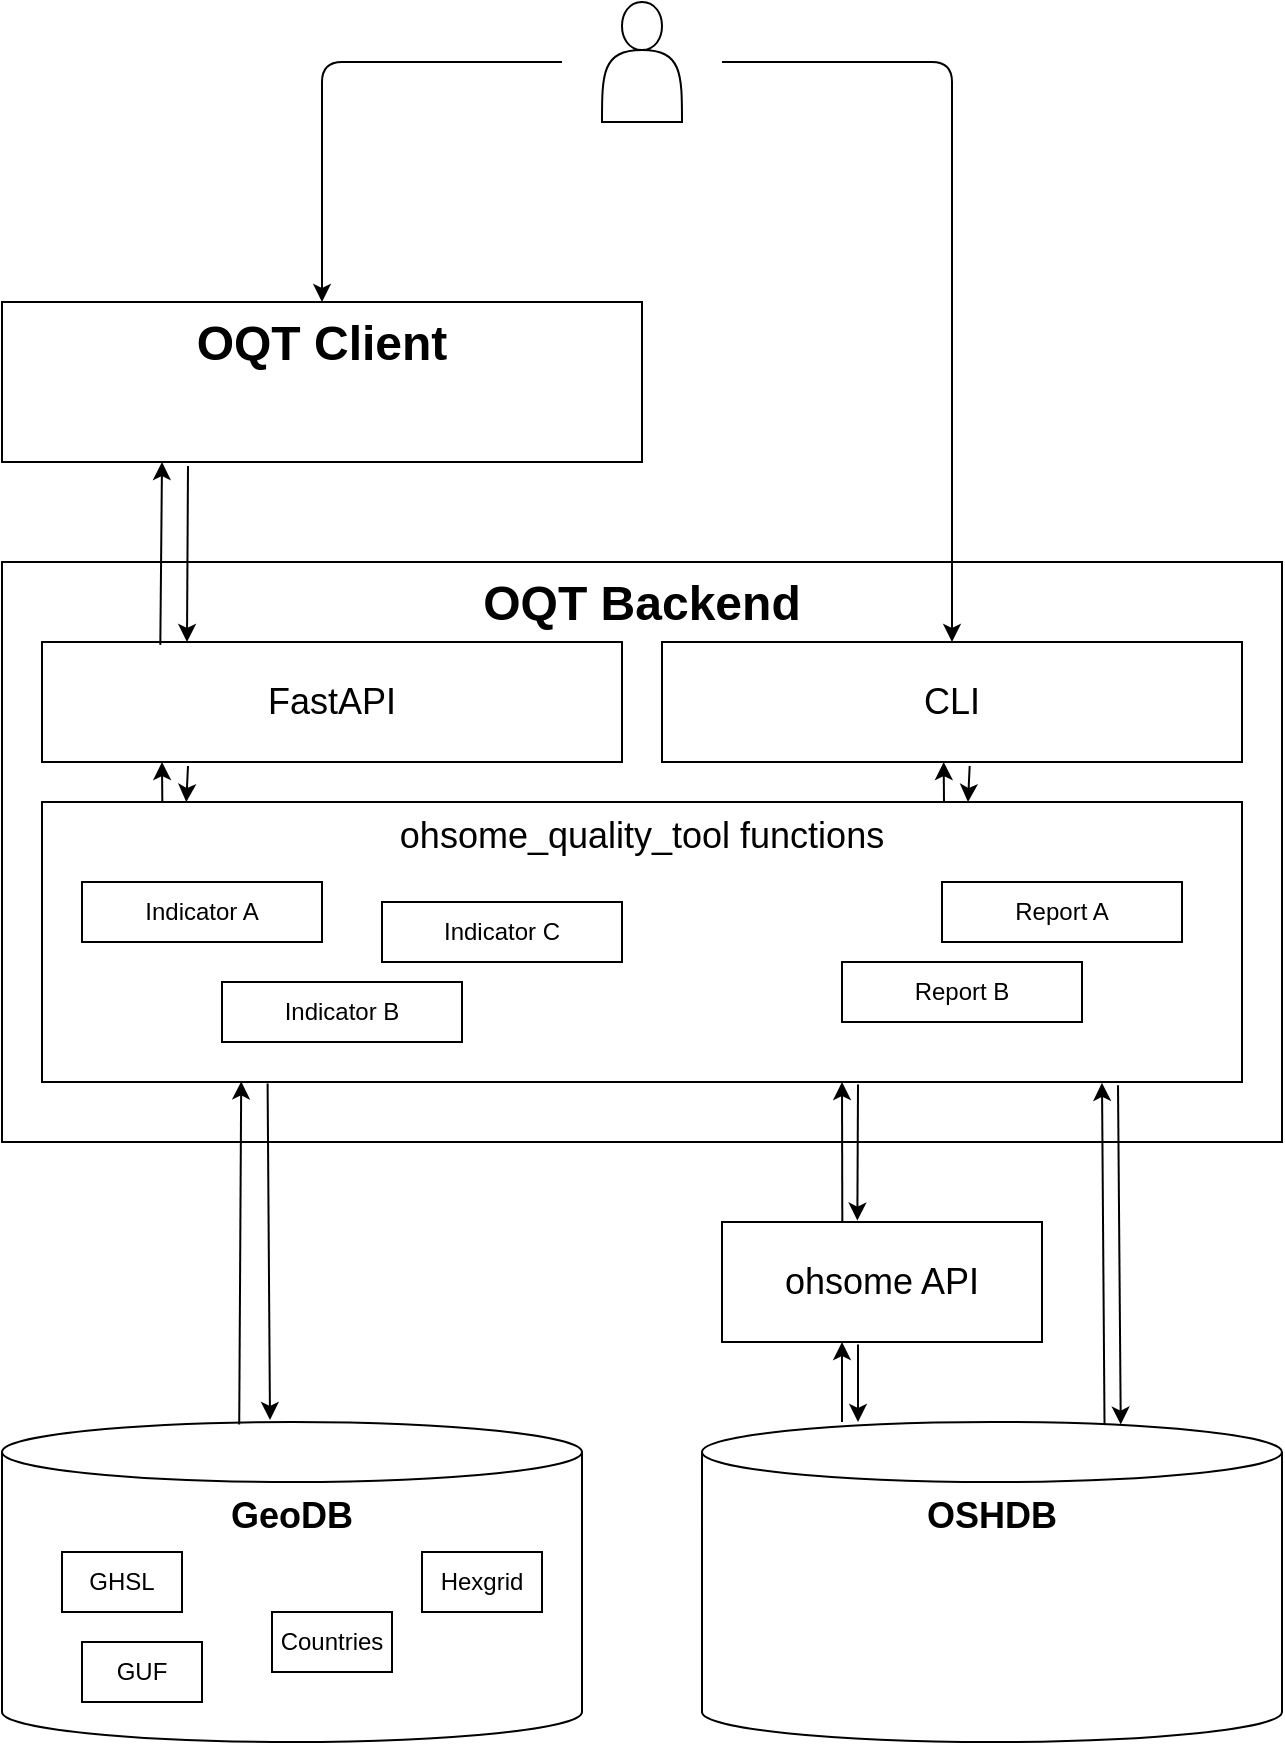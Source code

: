 <mxfile version="13.9.7" type="device"><diagram id="BOAPcmHPgG5kvTX-Dj1x" name="Page-1"><mxGraphModel dx="870" dy="1649" grid="1" gridSize="10" guides="1" tooltips="1" connect="1" arrows="1" fold="1" page="1" pageScale="1" pageWidth="850" pageHeight="1000" math="0" shadow="0"><root><mxCell id="0"/><mxCell id="1" parent="0"/><mxCell id="uZdKqW3uR_-opV57DOFa-4" value="&lt;b&gt;&lt;font style=&quot;font-size: 18px&quot;&gt;OSHDB&lt;/font&gt;&lt;/b&gt;" style="shape=cylinder3;whiteSpace=wrap;html=1;boundedLbl=1;backgroundOutline=1;size=15;verticalAlign=top;" vertex="1" parent="1"><mxGeometry x="455" y="760" width="290" height="160" as="geometry"/></mxCell><mxCell id="uZdKqW3uR_-opV57DOFa-5" value="&lt;b&gt;&lt;font style=&quot;font-size: 18px&quot;&gt;GeoDB&lt;/font&gt;&lt;/b&gt;" style="shape=cylinder3;whiteSpace=wrap;html=1;boundedLbl=1;backgroundOutline=1;size=15;verticalAlign=top;" vertex="1" parent="1"><mxGeometry x="105" y="760" width="290" height="160" as="geometry"/></mxCell><mxCell id="uZdKqW3uR_-opV57DOFa-6" value="&lt;font style=&quot;font-size: 18px&quot;&gt;ohsome API&lt;br&gt;&lt;/font&gt;" style="rounded=0;whiteSpace=wrap;html=1;" vertex="1" parent="1"><mxGeometry x="465" y="660" width="160" height="60" as="geometry"/></mxCell><mxCell id="uZdKqW3uR_-opV57DOFa-7" value="&lt;font style=&quot;font-size: 24px&quot;&gt;&lt;b&gt;&lt;font style=&quot;font-size: 24px&quot;&gt;OQT Backend&lt;/font&gt;&lt;/b&gt;&lt;/font&gt;" style="rounded=0;whiteSpace=wrap;html=1;verticalAlign=top;" vertex="1" parent="1"><mxGeometry x="105" y="330" width="640" height="290" as="geometry"/></mxCell><mxCell id="uZdKqW3uR_-opV57DOFa-10" value="&lt;font style=&quot;font-size: 18px&quot;&gt;CLI&lt;/font&gt;" style="rounded=0;whiteSpace=wrap;html=1;" vertex="1" parent="1"><mxGeometry x="435" y="370" width="290" height="60" as="geometry"/></mxCell><mxCell id="uZdKqW3uR_-opV57DOFa-11" value="&lt;font style=&quot;font-size: 18px&quot;&gt;FastAPI&lt;/font&gt;" style="rounded=0;whiteSpace=wrap;html=1;" vertex="1" parent="1"><mxGeometry x="125" y="370" width="290" height="60" as="geometry"/></mxCell><mxCell id="uZdKqW3uR_-opV57DOFa-12" value="&lt;font style=&quot;font-size: 18px&quot;&gt;ohsome_quality_tool functions&lt;br&gt;&lt;/font&gt;" style="rounded=0;whiteSpace=wrap;html=1;verticalAlign=top;" vertex="1" parent="1"><mxGeometry x="125" y="450" width="600" height="140" as="geometry"/></mxCell><mxCell id="uZdKqW3uR_-opV57DOFa-13" value="Indicator A" style="rounded=0;whiteSpace=wrap;html=1;" vertex="1" parent="1"><mxGeometry x="145" y="490" width="120" height="30" as="geometry"/></mxCell><mxCell id="uZdKqW3uR_-opV57DOFa-14" value="Indicator B" style="rounded=0;whiteSpace=wrap;html=1;" vertex="1" parent="1"><mxGeometry x="215" y="540" width="120" height="30" as="geometry"/></mxCell><mxCell id="uZdKqW3uR_-opV57DOFa-15" value="Report A" style="rounded=0;whiteSpace=wrap;html=1;" vertex="1" parent="1"><mxGeometry x="575" y="490" width="120" height="30" as="geometry"/></mxCell><mxCell id="uZdKqW3uR_-opV57DOFa-16" value="Report B" style="rounded=0;whiteSpace=wrap;html=1;" vertex="1" parent="1"><mxGeometry x="525" y="530" width="120" height="30" as="geometry"/></mxCell><mxCell id="uZdKqW3uR_-opV57DOFa-17" value="Indicator C" style="rounded=0;whiteSpace=wrap;html=1;" vertex="1" parent="1"><mxGeometry x="295" y="500" width="120" height="30" as="geometry"/></mxCell><mxCell id="uZdKqW3uR_-opV57DOFa-19" value="&lt;font style=&quot;font-size: 24px&quot;&gt;&lt;b&gt;&lt;font style=&quot;font-size: 24px&quot;&gt;OQT Client&lt;/font&gt;&lt;/b&gt;&lt;/font&gt;" style="rounded=0;whiteSpace=wrap;html=1;verticalAlign=top;" vertex="1" parent="1"><mxGeometry x="105" y="200" width="320" height="80" as="geometry"/></mxCell><mxCell id="uZdKqW3uR_-opV57DOFa-21" value="" style="endArrow=classic;html=1;entryX=0.25;entryY=1;entryDx=0;entryDy=0;exitX=0.204;exitY=0.024;exitDx=0;exitDy=0;exitPerimeter=0;" edge="1" parent="1" source="uZdKqW3uR_-opV57DOFa-11" target="uZdKqW3uR_-opV57DOFa-19"><mxGeometry width="50" height="50" relative="1" as="geometry"><mxPoint x="425" y="660" as="sourcePoint"/><mxPoint x="475" y="610" as="targetPoint"/></mxGeometry></mxCell><mxCell id="uZdKqW3uR_-opV57DOFa-22" value="" style="endArrow=classic;html=1;entryX=0.25;entryY=0;entryDx=0;entryDy=0;" edge="1" parent="1" target="uZdKqW3uR_-opV57DOFa-11"><mxGeometry width="50" height="50" relative="1" as="geometry"><mxPoint x="198" y="282" as="sourcePoint"/><mxPoint x="195" y="290" as="targetPoint"/></mxGeometry></mxCell><mxCell id="uZdKqW3uR_-opV57DOFa-26" value="" style="shape=actor;whiteSpace=wrap;html=1;" vertex="1" parent="1"><mxGeometry x="405" y="50" width="40" height="60" as="geometry"/></mxCell><mxCell id="uZdKqW3uR_-opV57DOFa-28" value="" style="endArrow=classic;html=1;entryX=0.5;entryY=0;entryDx=0;entryDy=0;" edge="1" parent="1" target="uZdKqW3uR_-opV57DOFa-19"><mxGeometry width="50" height="50" relative="1" as="geometry"><mxPoint x="385" y="80" as="sourcePoint"/><mxPoint x="475" y="460" as="targetPoint"/><Array as="points"><mxPoint x="265" y="80"/></Array></mxGeometry></mxCell><mxCell id="uZdKqW3uR_-opV57DOFa-29" value="" style="endArrow=classic;html=1;" edge="1" parent="1"><mxGeometry width="50" height="50" relative="1" as="geometry"><mxPoint x="465" y="80" as="sourcePoint"/><mxPoint x="580" y="370" as="targetPoint"/><Array as="points"><mxPoint x="580" y="80"/></Array></mxGeometry></mxCell><mxCell id="uZdKqW3uR_-opV57DOFa-30" value="" style="endArrow=classic;html=1;entryX=0.25;entryY=1;entryDx=0;entryDy=0;" edge="1" parent="1"><mxGeometry width="50" height="50" relative="1" as="geometry"><mxPoint x="576" y="450" as="sourcePoint"/><mxPoint x="575.84" y="430" as="targetPoint"/></mxGeometry></mxCell><mxCell id="uZdKqW3uR_-opV57DOFa-31" value="" style="endArrow=classic;html=1;" edge="1" parent="1"><mxGeometry width="50" height="50" relative="1" as="geometry"><mxPoint x="588.84" y="432" as="sourcePoint"/><mxPoint x="588" y="450" as="targetPoint"/></mxGeometry></mxCell><mxCell id="uZdKqW3uR_-opV57DOFa-35" value="" style="endArrow=classic;html=1;entryX=0.166;entryY=0.998;entryDx=0;entryDy=0;exitX=0.409;exitY=0.008;exitDx=0;exitDy=0;exitPerimeter=0;entryPerimeter=0;" edge="1" parent="1" source="uZdKqW3uR_-opV57DOFa-5" target="uZdKqW3uR_-opV57DOFa-12"><mxGeometry width="50" height="50" relative="1" as="geometry"><mxPoint x="225.0" y="711.44" as="sourcePoint"/><mxPoint x="225.84" y="620" as="targetPoint"/></mxGeometry></mxCell><mxCell id="uZdKqW3uR_-opV57DOFa-36" value="" style="endArrow=classic;html=1;exitX=0.188;exitY=1.005;exitDx=0;exitDy=0;exitPerimeter=0;" edge="1" parent="1" source="uZdKqW3uR_-opV57DOFa-12"><mxGeometry width="50" height="50" relative="1" as="geometry"><mxPoint x="238.84" y="622" as="sourcePoint"/><mxPoint x="239" y="759" as="targetPoint"/></mxGeometry></mxCell><mxCell id="uZdKqW3uR_-opV57DOFa-42" value="" style="endArrow=classic;html=1;entryX=0.25;entryY=1;entryDx=0;entryDy=0;" edge="1" parent="1"><mxGeometry width="50" height="50" relative="1" as="geometry"><mxPoint x="185.16" y="450" as="sourcePoint"/><mxPoint x="185.0" y="430" as="targetPoint"/></mxGeometry></mxCell><mxCell id="uZdKqW3uR_-opV57DOFa-43" value="" style="endArrow=classic;html=1;" edge="1" parent="1"><mxGeometry width="50" height="50" relative="1" as="geometry"><mxPoint x="198.0" y="432" as="sourcePoint"/><mxPoint x="197.16" y="450" as="targetPoint"/></mxGeometry></mxCell><mxCell id="uZdKqW3uR_-opV57DOFa-44" value="" style="endArrow=classic;html=1;entryX=0.25;entryY=1;entryDx=0;entryDy=0;exitX=0.376;exitY=-0.007;exitDx=0;exitDy=0;exitPerimeter=0;" edge="1" parent="1" source="uZdKqW3uR_-opV57DOFa-6"><mxGeometry width="50" height="50" relative="1" as="geometry"><mxPoint x="525.16" y="610" as="sourcePoint"/><mxPoint x="525" y="590" as="targetPoint"/></mxGeometry></mxCell><mxCell id="uZdKqW3uR_-opV57DOFa-45" value="" style="endArrow=classic;html=1;entryX=0.423;entryY=-0.012;entryDx=0;entryDy=0;entryPerimeter=0;exitX=0.68;exitY=1.009;exitDx=0;exitDy=0;exitPerimeter=0;" edge="1" parent="1" source="uZdKqW3uR_-opV57DOFa-12" target="uZdKqW3uR_-opV57DOFa-6"><mxGeometry width="50" height="50" relative="1" as="geometry"><mxPoint x="538" y="592" as="sourcePoint"/><mxPoint x="537.16" y="610" as="targetPoint"/></mxGeometry></mxCell><mxCell id="uZdKqW3uR_-opV57DOFa-46" value="" style="endArrow=classic;html=1;entryX=0.25;entryY=1;entryDx=0;entryDy=0;exitX=0.694;exitY=0.009;exitDx=0;exitDy=0;exitPerimeter=0;" edge="1" parent="1" source="uZdKqW3uR_-opV57DOFa-4"><mxGeometry width="50" height="50" relative="1" as="geometry"><mxPoint x="655.16" y="660.0" as="sourcePoint"/><mxPoint x="655" y="590.42" as="targetPoint"/></mxGeometry></mxCell><mxCell id="uZdKqW3uR_-opV57DOFa-47" value="" style="endArrow=classic;html=1;entryX=0.722;entryY=0.008;entryDx=0;entryDy=0;entryPerimeter=0;exitX=0.68;exitY=1.009;exitDx=0;exitDy=0;exitPerimeter=0;" edge="1" parent="1" target="uZdKqW3uR_-opV57DOFa-4"><mxGeometry width="50" height="50" relative="1" as="geometry"><mxPoint x="663.0" y="591.68" as="sourcePoint"/><mxPoint x="662.68" y="659.7" as="targetPoint"/></mxGeometry></mxCell><mxCell id="uZdKqW3uR_-opV57DOFa-48" value="" style="endArrow=classic;html=1;entryX=0.25;entryY=1;entryDx=0;entryDy=0;" edge="1" parent="1"><mxGeometry width="50" height="50" relative="1" as="geometry"><mxPoint x="525" y="760" as="sourcePoint"/><mxPoint x="525" y="720" as="targetPoint"/></mxGeometry></mxCell><mxCell id="uZdKqW3uR_-opV57DOFa-49" value="" style="endArrow=classic;html=1;exitX=0.68;exitY=1.009;exitDx=0;exitDy=0;exitPerimeter=0;" edge="1" parent="1"><mxGeometry width="50" height="50" relative="1" as="geometry"><mxPoint x="533" y="721.26" as="sourcePoint"/><mxPoint x="533" y="760" as="targetPoint"/></mxGeometry></mxCell><mxCell id="uZdKqW3uR_-opV57DOFa-51" value="GUF" style="rounded=0;whiteSpace=wrap;html=1;" vertex="1" parent="1"><mxGeometry x="145" y="870" width="60" height="30" as="geometry"/></mxCell><mxCell id="uZdKqW3uR_-opV57DOFa-53" value="GHSL" style="rounded=0;whiteSpace=wrap;html=1;" vertex="1" parent="1"><mxGeometry x="135" y="825" width="60" height="30" as="geometry"/></mxCell><mxCell id="uZdKqW3uR_-opV57DOFa-54" value="Countries" style="rounded=0;whiteSpace=wrap;html=1;" vertex="1" parent="1"><mxGeometry x="240" y="855" width="60" height="30" as="geometry"/></mxCell><mxCell id="uZdKqW3uR_-opV57DOFa-55" value="Hexgrid" style="rounded=0;whiteSpace=wrap;html=1;" vertex="1" parent="1"><mxGeometry x="315" y="825" width="60" height="30" as="geometry"/></mxCell></root></mxGraphModel></diagram></mxfile>
